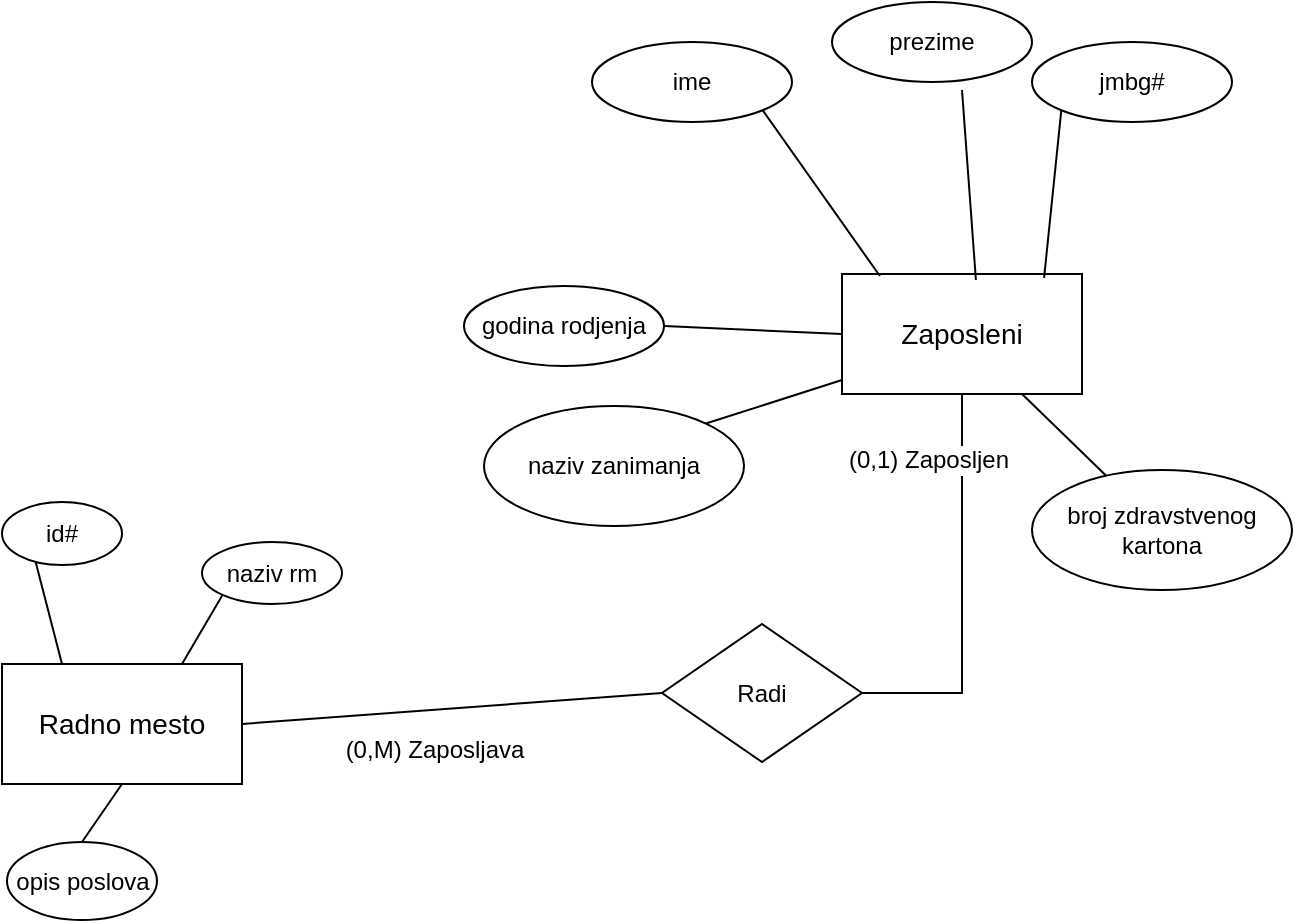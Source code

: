 <mxfile version="22.0.3" type="device">
  <diagram name="Page-1" id="ABfplQ1jFQap1IfK6T3H">
    <mxGraphModel dx="2798" dy="828" grid="1" gridSize="10" guides="1" tooltips="1" connect="1" arrows="1" fold="1" page="1" pageScale="1" pageWidth="850" pageHeight="1100" math="0" shadow="0">
      <root>
        <mxCell id="0" />
        <mxCell id="1" parent="0" />
        <mxCell id="7dGdsK21zcAKUkK9l5K6-1" value="Zaposleni" style="rounded=0;whiteSpace=wrap;html=1;fontSize=14;" vertex="1" parent="1">
          <mxGeometry x="-460" y="925" width="120" height="60" as="geometry" />
        </mxCell>
        <mxCell id="7dGdsK21zcAKUkK9l5K6-3" value="ime" style="ellipse;whiteSpace=wrap;html=1;align=center;" vertex="1" parent="1">
          <mxGeometry x="-585" y="809" width="100" height="40" as="geometry" />
        </mxCell>
        <mxCell id="7dGdsK21zcAKUkK9l5K6-4" value="" style="endArrow=none;html=1;rounded=0;entryX=0.158;entryY=0.017;entryDx=0;entryDy=0;exitX=1;exitY=1;exitDx=0;exitDy=0;entryPerimeter=0;" edge="1" parent="1" source="7dGdsK21zcAKUkK9l5K6-3" target="7dGdsK21zcAKUkK9l5K6-1">
          <mxGeometry width="50" height="50" relative="1" as="geometry">
            <mxPoint x="-425" y="1039" as="sourcePoint" />
            <mxPoint x="-442" y="902" as="targetPoint" />
          </mxGeometry>
        </mxCell>
        <mxCell id="7dGdsK21zcAKUkK9l5K6-5" value="jmbg#" style="ellipse;whiteSpace=wrap;html=1;align=center;" vertex="1" parent="1">
          <mxGeometry x="-365" y="809" width="100" height="40" as="geometry" />
        </mxCell>
        <mxCell id="7dGdsK21zcAKUkK9l5K6-6" value="" style="endArrow=none;html=1;rounded=0;entryX=0.842;entryY=0.033;entryDx=0;entryDy=0;exitX=0;exitY=1;exitDx=0;exitDy=0;entryPerimeter=0;" edge="1" parent="1" source="7dGdsK21zcAKUkK9l5K6-5" target="7dGdsK21zcAKUkK9l5K6-1">
          <mxGeometry width="50" height="50" relative="1" as="geometry">
            <mxPoint x="-465" y="969" as="sourcePoint" />
            <mxPoint x="-365" y="901" as="targetPoint" />
          </mxGeometry>
        </mxCell>
        <mxCell id="7dGdsK21zcAKUkK9l5K6-7" value="prezime" style="ellipse;whiteSpace=wrap;html=1;align=center;" vertex="1" parent="1">
          <mxGeometry x="-465" y="789" width="100" height="40" as="geometry" />
        </mxCell>
        <mxCell id="7dGdsK21zcAKUkK9l5K6-8" value="" style="endArrow=none;html=1;rounded=0;entryX=0.558;entryY=0.05;entryDx=0;entryDy=0;exitX=0.65;exitY=1.1;exitDx=0;exitDy=0;exitPerimeter=0;entryPerimeter=0;" edge="1" parent="1" source="7dGdsK21zcAKUkK9l5K6-7" target="7dGdsK21zcAKUkK9l5K6-1">
          <mxGeometry width="50" height="50" relative="1" as="geometry">
            <mxPoint x="-305" y="1029" as="sourcePoint" />
            <mxPoint x="-388" y="898" as="targetPoint" />
          </mxGeometry>
        </mxCell>
        <mxCell id="7dGdsK21zcAKUkK9l5K6-9" value="naziv zanimanja" style="ellipse;whiteSpace=wrap;html=1;align=center;" vertex="1" parent="1">
          <mxGeometry x="-639" y="991" width="130" height="60" as="geometry" />
        </mxCell>
        <mxCell id="7dGdsK21zcAKUkK9l5K6-10" value="" style="endArrow=none;html=1;rounded=0;entryX=0;entryY=0.883;entryDx=0;entryDy=0;exitX=1;exitY=0;exitDx=0;exitDy=0;entryPerimeter=0;" edge="1" parent="1" source="7dGdsK21zcAKUkK9l5K6-9" target="7dGdsK21zcAKUkK9l5K6-1">
          <mxGeometry width="50" height="50" relative="1" as="geometry">
            <mxPoint x="-519" y="1011" as="sourcePoint" />
            <mxPoint x="-459" y="959" as="targetPoint" />
          </mxGeometry>
        </mxCell>
        <mxCell id="7dGdsK21zcAKUkK9l5K6-11" value="godina rodjenja" style="ellipse;whiteSpace=wrap;html=1;align=center;" vertex="1" parent="1">
          <mxGeometry x="-649" y="931" width="100" height="40" as="geometry" />
        </mxCell>
        <mxCell id="7dGdsK21zcAKUkK9l5K6-12" value="" style="endArrow=none;html=1;rounded=0;entryX=0;entryY=0.5;entryDx=0;entryDy=0;exitX=1;exitY=0.5;exitDx=0;exitDy=0;" edge="1" parent="1" source="7dGdsK21zcAKUkK9l5K6-11" target="7dGdsK21zcAKUkK9l5K6-1">
          <mxGeometry width="50" height="50" relative="1" as="geometry">
            <mxPoint x="-559" y="951" as="sourcePoint" />
            <mxPoint x="-459" y="941" as="targetPoint" />
          </mxGeometry>
        </mxCell>
        <mxCell id="7dGdsK21zcAKUkK9l5K6-13" style="rounded=0;orthogonalLoop=1;jettySize=auto;html=1;entryX=0.75;entryY=1;entryDx=0;entryDy=0;endArrow=none;endFill=0;" edge="1" parent="1" source="7dGdsK21zcAKUkK9l5K6-14" target="7dGdsK21zcAKUkK9l5K6-1">
          <mxGeometry relative="1" as="geometry" />
        </mxCell>
        <mxCell id="7dGdsK21zcAKUkK9l5K6-14" value="broj zdravstvenog kartona" style="ellipse;whiteSpace=wrap;html=1;align=center;" vertex="1" parent="1">
          <mxGeometry x="-365" y="1023" width="130" height="60" as="geometry" />
        </mxCell>
        <mxCell id="7dGdsK21zcAKUkK9l5K6-15" value="" style="rounded=0;orthogonalLoop=1;jettySize=auto;html=1;exitX=1;exitY=0.5;exitDx=0;exitDy=0;entryX=0;entryY=0.5;entryDx=0;entryDy=0;endArrow=none;endFill=0;" edge="1" parent="1" source="7dGdsK21zcAKUkK9l5K6-20" target="7dGdsK21zcAKUkK9l5K6-16">
          <mxGeometry relative="1" as="geometry">
            <mxPoint x="-770" y="1159" as="sourcePoint" />
          </mxGeometry>
        </mxCell>
        <mxCell id="7dGdsK21zcAKUkK9l5K6-16" value="Radi" style="rhombus;whiteSpace=wrap;html=1;" vertex="1" parent="1">
          <mxGeometry x="-550" y="1100" width="100" height="69" as="geometry" />
        </mxCell>
        <mxCell id="7dGdsK21zcAKUkK9l5K6-17" style="edgeStyle=orthogonalEdgeStyle;rounded=0;orthogonalLoop=1;jettySize=auto;html=1;exitX=1;exitY=0.5;exitDx=0;exitDy=0;entryX=0.5;entryY=1;entryDx=0;entryDy=0;endArrow=none;endFill=0;" edge="1" parent="1" source="7dGdsK21zcAKUkK9l5K6-16" target="7dGdsK21zcAKUkK9l5K6-1">
          <mxGeometry relative="1" as="geometry">
            <mxPoint x="-408.97" y="991" as="targetPoint" />
          </mxGeometry>
        </mxCell>
        <mxCell id="7dGdsK21zcAKUkK9l5K6-18" value="(0,M) Zaposljava" style="edgeLabel;html=1;align=center;verticalAlign=middle;resizable=0;points=[];fontSize=12;" vertex="1" connectable="0" parent="1">
          <mxGeometry x="-648.995" y="1169" as="geometry">
            <mxPoint x="-15" y="-6" as="offset" />
          </mxGeometry>
        </mxCell>
        <mxCell id="7dGdsK21zcAKUkK9l5K6-19" value="(0,1) Zaposljen" style="edgeLabel;html=1;align=center;verticalAlign=middle;resizable=0;points=[];fontSize=12;" vertex="1" connectable="0" parent="1">
          <mxGeometry x="-399.995" y="1021" as="geometry">
            <mxPoint x="-17" y="-3" as="offset" />
          </mxGeometry>
        </mxCell>
        <mxCell id="7dGdsK21zcAKUkK9l5K6-20" value="Radno mesto" style="rounded=0;whiteSpace=wrap;html=1;fontSize=14;" vertex="1" parent="1">
          <mxGeometry x="-880" y="1120" width="120" height="60" as="geometry" />
        </mxCell>
        <mxCell id="7dGdsK21zcAKUkK9l5K6-21" value="id#" style="ellipse;whiteSpace=wrap;html=1;align=center;" vertex="1" parent="1">
          <mxGeometry x="-880" y="1039" width="60" height="31.5" as="geometry" />
        </mxCell>
        <mxCell id="7dGdsK21zcAKUkK9l5K6-22" value="" style="endArrow=none;html=1;rounded=0;entryX=0.25;entryY=0;entryDx=0;entryDy=0;exitX=0.28;exitY=0.95;exitDx=0;exitDy=0;exitPerimeter=0;" edge="1" parent="1" source="7dGdsK21zcAKUkK9l5K6-21" target="7dGdsK21zcAKUkK9l5K6-20">
          <mxGeometry width="50" height="50" relative="1" as="geometry">
            <mxPoint x="-830" y="1269.5" as="sourcePoint" />
            <mxPoint x="-880" y="1109.5" as="targetPoint" />
          </mxGeometry>
        </mxCell>
        <mxCell id="7dGdsK21zcAKUkK9l5K6-23" value="opis poslova" style="ellipse;whiteSpace=wrap;html=1;" vertex="1" parent="1">
          <mxGeometry x="-877.5" y="1209" width="75" height="39" as="geometry" />
        </mxCell>
        <mxCell id="7dGdsK21zcAKUkK9l5K6-24" style="rounded=0;orthogonalLoop=1;jettySize=auto;html=1;exitX=0.5;exitY=0;exitDx=0;exitDy=0;entryX=0.5;entryY=1;entryDx=0;entryDy=0;endArrow=none;endFill=0;" edge="1" parent="1" source="7dGdsK21zcAKUkK9l5K6-23" target="7dGdsK21zcAKUkK9l5K6-20">
          <mxGeometry relative="1" as="geometry">
            <mxPoint x="-770" y="1185" as="targetPoint" />
          </mxGeometry>
        </mxCell>
        <mxCell id="7dGdsK21zcAKUkK9l5K6-25" style="rounded=0;orthogonalLoop=1;jettySize=auto;html=1;exitX=0;exitY=1;exitDx=0;exitDy=0;entryX=0.75;entryY=0;entryDx=0;entryDy=0;endArrow=none;endFill=0;" edge="1" parent="1" source="7dGdsK21zcAKUkK9l5K6-26" target="7dGdsK21zcAKUkK9l5K6-20">
          <mxGeometry relative="1" as="geometry" />
        </mxCell>
        <mxCell id="7dGdsK21zcAKUkK9l5K6-26" value="naziv rm" style="ellipse;whiteSpace=wrap;html=1;" vertex="1" parent="1">
          <mxGeometry x="-780" y="1059" width="70" height="31" as="geometry" />
        </mxCell>
      </root>
    </mxGraphModel>
  </diagram>
</mxfile>
